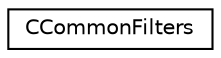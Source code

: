 digraph "Graphical Class Hierarchy"
{
  edge [fontname="Helvetica",fontsize="10",labelfontname="Helvetica",labelfontsize="10"];
  node [fontname="Helvetica",fontsize="10",shape=record];
  rankdir="LR";
  Node1 [label="CCommonFilters",height=0.2,width=0.4,color="black", fillcolor="white", style="filled",URL="$struct_c_common_filters.html"];
}
